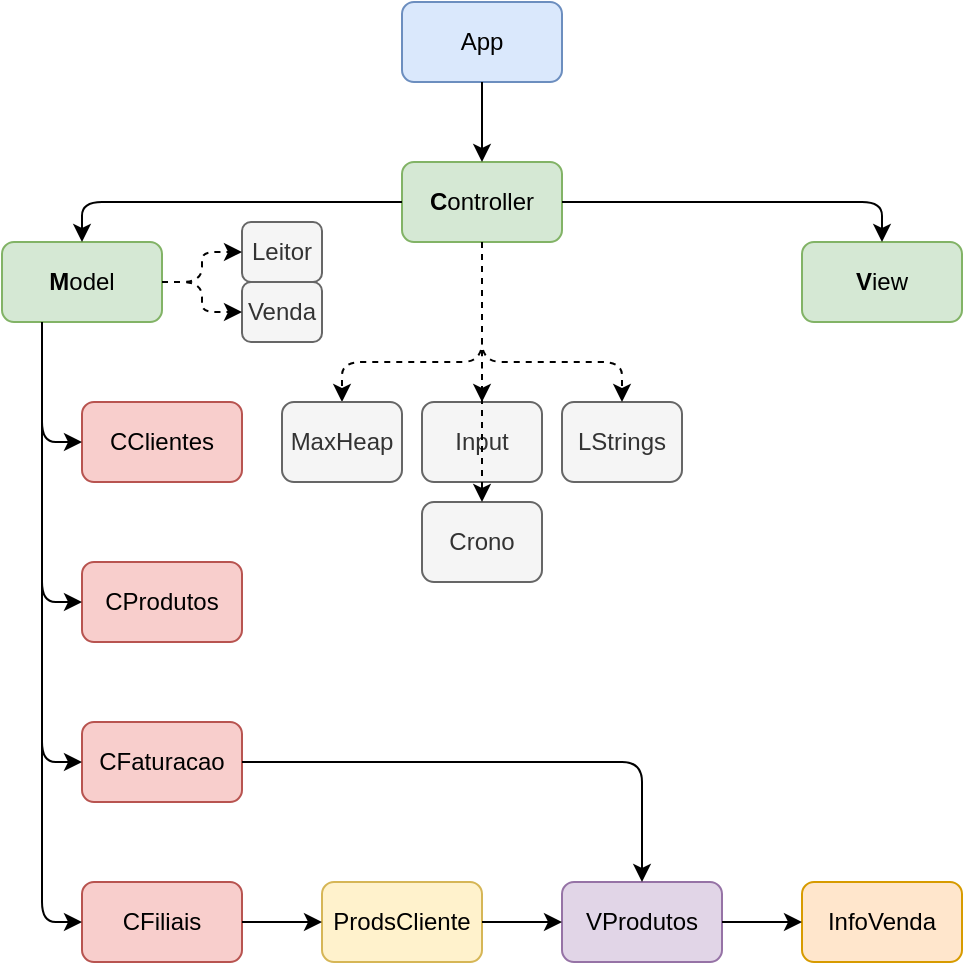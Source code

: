 <mxfile version="10.7.5" type="device"><diagram id="hxQffFZmeobHiTDtMPzD" name="Page-1"><mxGraphModel dx="1075" dy="771" grid="1" gridSize="10" guides="1" tooltips="1" connect="1" arrows="1" fold="1" page="1" pageScale="1" pageWidth="850" pageHeight="1100" math="0" shadow="0"><root><mxCell id="0"/><mxCell id="1" parent="0"/><mxCell id="TMR2SD_I6wuN0KfcTxtK-1" value="&lt;b&gt;V&lt;/b&gt;iew" style="rounded=1;whiteSpace=wrap;html=1;fillColor=#d5e8d4;strokeColor=#82b366;" parent="1" vertex="1"><mxGeometry x="560" y="120" width="80" height="40" as="geometry"/></mxCell><mxCell id="TMR2SD_I6wuN0KfcTxtK-2" value="&lt;b&gt;M&lt;/b&gt;odel" style="rounded=1;whiteSpace=wrap;html=1;fillColor=#d5e8d4;strokeColor=#82b366;" parent="1" vertex="1"><mxGeometry x="160" y="120" width="80" height="40" as="geometry"/></mxCell><mxCell id="TMR2SD_I6wuN0KfcTxtK-3" value="&lt;b&gt;C&lt;/b&gt;ontroller" style="rounded=1;whiteSpace=wrap;html=1;fillColor=#d5e8d4;strokeColor=#82b366;" parent="1" vertex="1"><mxGeometry x="360" y="80" width="80" height="40" as="geometry"/></mxCell><mxCell id="TMR2SD_I6wuN0KfcTxtK-4" value="App" style="rounded=1;whiteSpace=wrap;html=1;fillColor=#dae8fc;strokeColor=#6c8ebf;" parent="1" vertex="1"><mxGeometry x="360" width="80" height="40" as="geometry"/></mxCell><mxCell id="TMR2SD_I6wuN0KfcTxtK-5" value="" style="endArrow=classic;html=1;entryX=0.5;entryY=0;entryDx=0;entryDy=0;exitX=0.5;exitY=1;exitDx=0;exitDy=0;" parent="1" source="TMR2SD_I6wuN0KfcTxtK-4" target="TMR2SD_I6wuN0KfcTxtK-3" edge="1"><mxGeometry width="50" height="50" relative="1" as="geometry"><mxPoint x="240" y="230" as="sourcePoint"/><mxPoint x="290" y="180" as="targetPoint"/></mxGeometry></mxCell><mxCell id="TMR2SD_I6wuN0KfcTxtK-6" value="" style="endArrow=classic;html=1;exitX=0;exitY=0.5;exitDx=0;exitDy=0;" parent="1" source="TMR2SD_I6wuN0KfcTxtK-3" target="TMR2SD_I6wuN0KfcTxtK-2" edge="1"><mxGeometry width="50" height="50" relative="1" as="geometry"><mxPoint x="240" y="230" as="sourcePoint"/><mxPoint x="290" y="180" as="targetPoint"/><Array as="points"><mxPoint x="200" y="100"/></Array></mxGeometry></mxCell><mxCell id="TMR2SD_I6wuN0KfcTxtK-7" value="" style="endArrow=classic;html=1;exitX=1;exitY=0.5;exitDx=0;exitDy=0;entryX=0.5;entryY=0;entryDx=0;entryDy=0;" parent="1" source="TMR2SD_I6wuN0KfcTxtK-3" target="TMR2SD_I6wuN0KfcTxtK-1" edge="1"><mxGeometry width="50" height="50" relative="1" as="geometry"><mxPoint x="370" y="110" as="sourcePoint"/><mxPoint x="290" y="130" as="targetPoint"/><Array as="points"><mxPoint x="600" y="100"/></Array></mxGeometry></mxCell><mxCell id="TMR2SD_I6wuN0KfcTxtK-8" value="CClientes" style="rounded=1;whiteSpace=wrap;html=1;fillColor=#f8cecc;strokeColor=#b85450;" parent="1" vertex="1"><mxGeometry x="200" y="200" width="80" height="40" as="geometry"/></mxCell><mxCell id="TMR2SD_I6wuN0KfcTxtK-9" value="CProdutos" style="rounded=1;whiteSpace=wrap;html=1;fillColor=#f8cecc;strokeColor=#b85450;" parent="1" vertex="1"><mxGeometry x="200" y="280" width="80" height="40" as="geometry"/></mxCell><mxCell id="TMR2SD_I6wuN0KfcTxtK-10" value="CFaturacao" style="rounded=1;whiteSpace=wrap;html=1;fillColor=#f8cecc;strokeColor=#b85450;" parent="1" vertex="1"><mxGeometry x="200" y="360" width="80" height="40" as="geometry"/></mxCell><mxCell id="TMR2SD_I6wuN0KfcTxtK-11" value="CFiliais" style="rounded=1;whiteSpace=wrap;html=1;fillColor=#f8cecc;strokeColor=#b85450;" parent="1" vertex="1"><mxGeometry x="200" y="440" width="80" height="40" as="geometry"/></mxCell><mxCell id="TMR2SD_I6wuN0KfcTxtK-12" value="" style="endArrow=classic;html=1;exitX=0.25;exitY=1;exitDx=0;exitDy=0;entryX=0;entryY=0.5;entryDx=0;entryDy=0;" parent="1" source="TMR2SD_I6wuN0KfcTxtK-2" target="TMR2SD_I6wuN0KfcTxtK-8" edge="1"><mxGeometry width="50" height="50" relative="1" as="geometry"><mxPoint x="160" y="550" as="sourcePoint"/><mxPoint x="210" y="500" as="targetPoint"/><Array as="points"><mxPoint x="180" y="220"/></Array></mxGeometry></mxCell><mxCell id="TMR2SD_I6wuN0KfcTxtK-13" value="" style="endArrow=classic;html=1;exitX=0.25;exitY=1;exitDx=0;exitDy=0;entryX=0;entryY=0.5;entryDx=0;entryDy=0;" parent="1" source="TMR2SD_I6wuN0KfcTxtK-2" target="TMR2SD_I6wuN0KfcTxtK-9" edge="1"><mxGeometry width="50" height="50" relative="1" as="geometry"><mxPoint x="190" y="170" as="sourcePoint"/><mxPoint x="210" y="230" as="targetPoint"/><Array as="points"><mxPoint x="180" y="300"/></Array></mxGeometry></mxCell><mxCell id="TMR2SD_I6wuN0KfcTxtK-14" value="" style="endArrow=classic;html=1;exitX=0.25;exitY=1;exitDx=0;exitDy=0;entryX=0;entryY=0.5;entryDx=0;entryDy=0;" parent="1" source="TMR2SD_I6wuN0KfcTxtK-2" target="TMR2SD_I6wuN0KfcTxtK-10" edge="1"><mxGeometry width="50" height="50" relative="1" as="geometry"><mxPoint x="200" y="180" as="sourcePoint"/><mxPoint x="220" y="240" as="targetPoint"/><Array as="points"><mxPoint x="180" y="380"/></Array></mxGeometry></mxCell><mxCell id="TMR2SD_I6wuN0KfcTxtK-15" value="" style="endArrow=classic;html=1;exitX=0.25;exitY=1;exitDx=0;exitDy=0;entryX=0;entryY=0.5;entryDx=0;entryDy=0;" parent="1" source="TMR2SD_I6wuN0KfcTxtK-2" target="TMR2SD_I6wuN0KfcTxtK-11" edge="1"><mxGeometry width="50" height="50" relative="1" as="geometry"><mxPoint x="210" y="190" as="sourcePoint"/><mxPoint x="230" y="250" as="targetPoint"/><Array as="points"><mxPoint x="180" y="460"/></Array></mxGeometry></mxCell><mxCell id="TMR2SD_I6wuN0KfcTxtK-16" value="VProdutos" style="rounded=1;whiteSpace=wrap;html=1;fillColor=#e1d5e7;strokeColor=#9673a6;" parent="1" vertex="1"><mxGeometry x="440" y="440" width="80" height="40" as="geometry"/></mxCell><mxCell id="TMR2SD_I6wuN0KfcTxtK-17" value="InfoVenda" style="rounded=1;whiteSpace=wrap;html=1;fillColor=#ffe6cc;strokeColor=#d79b00;" parent="1" vertex="1"><mxGeometry x="560" y="440" width="80" height="40" as="geometry"/></mxCell><mxCell id="TMR2SD_I6wuN0KfcTxtK-18" value="ProdsCliente" style="rounded=1;whiteSpace=wrap;html=1;fillColor=#fff2cc;strokeColor=#d6b656;" parent="1" vertex="1"><mxGeometry x="320" y="440" width="80" height="40" as="geometry"/></mxCell><mxCell id="TMR2SD_I6wuN0KfcTxtK-19" value="" style="endArrow=classic;html=1;exitX=1;exitY=0.5;exitDx=0;exitDy=0;entryX=0;entryY=0.5;entryDx=0;entryDy=0;" parent="1" source="TMR2SD_I6wuN0KfcTxtK-11" target="TMR2SD_I6wuN0KfcTxtK-18" edge="1"><mxGeometry width="50" height="50" relative="1" as="geometry"><mxPoint x="160" y="550" as="sourcePoint"/><mxPoint x="210" y="500" as="targetPoint"/></mxGeometry></mxCell><mxCell id="TMR2SD_I6wuN0KfcTxtK-20" value="" style="endArrow=classic;html=1;exitX=1;exitY=0.5;exitDx=0;exitDy=0;entryX=0;entryY=0.5;entryDx=0;entryDy=0;" parent="1" source="TMR2SD_I6wuN0KfcTxtK-18" target="TMR2SD_I6wuN0KfcTxtK-16" edge="1"><mxGeometry width="50" height="50" relative="1" as="geometry"><mxPoint x="290" y="470" as="sourcePoint"/><mxPoint x="330" y="470" as="targetPoint"/></mxGeometry></mxCell><mxCell id="TMR2SD_I6wuN0KfcTxtK-21" value="" style="endArrow=classic;html=1;exitX=1;exitY=0.5;exitDx=0;exitDy=0;entryX=0;entryY=0.5;entryDx=0;entryDy=0;" parent="1" edge="1"><mxGeometry width="50" height="50" relative="1" as="geometry"><mxPoint x="520" y="460" as="sourcePoint"/><mxPoint x="560" y="460" as="targetPoint"/></mxGeometry></mxCell><mxCell id="TMR2SD_I6wuN0KfcTxtK-25" value="" style="endArrow=classic;html=1;exitX=1;exitY=0.5;exitDx=0;exitDy=0;entryX=0.5;entryY=0;entryDx=0;entryDy=0;" parent="1" target="TMR2SD_I6wuN0KfcTxtK-16" edge="1"><mxGeometry width="50" height="50" relative="1" as="geometry"><mxPoint x="280" y="380" as="sourcePoint"/><mxPoint x="320" y="380" as="targetPoint"/><Array as="points"><mxPoint x="480" y="380"/></Array></mxGeometry></mxCell><mxCell id="TMR2SD_I6wuN0KfcTxtK-27" value="" style="endArrow=classic;html=1;exitX=0.5;exitY=1;exitDx=0;exitDy=0;strokeColor=#000000;dashed=1;entryX=0.5;entryY=0;entryDx=0;entryDy=0;" parent="1" source="TMR2SD_I6wuN0KfcTxtK-3" target="TMR2SD_I6wuN0KfcTxtK-28" edge="1"><mxGeometry width="50" height="50" relative="1" as="geometry"><mxPoint x="400" y="160" as="sourcePoint"/><mxPoint x="400" y="200" as="targetPoint"/><Array as="points"><mxPoint x="400" y="180"/><mxPoint x="330" y="180"/></Array></mxGeometry></mxCell><mxCell id="TMR2SD_I6wuN0KfcTxtK-28" value="MaxHeap" style="rounded=1;whiteSpace=wrap;html=1;fillColor=#f5f5f5;strokeColor=#666666;fontColor=#333333;" parent="1" vertex="1"><mxGeometry x="300" y="200" width="60" height="40" as="geometry"/></mxCell><mxCell id="TMR2SD_I6wuN0KfcTxtK-29" value="" style="endArrow=classic;html=1;exitX=0.5;exitY=1;exitDx=0;exitDy=0;strokeColor=#000000;dashed=1;" parent="1" source="TMR2SD_I6wuN0KfcTxtK-3" edge="1"><mxGeometry width="50" height="50" relative="1" as="geometry"><mxPoint x="400" y="160" as="sourcePoint"/><mxPoint x="400" y="200" as="targetPoint"/><Array as="points"><mxPoint x="400" y="180"/><mxPoint x="400" y="200"/></Array></mxGeometry></mxCell><mxCell id="TMR2SD_I6wuN0KfcTxtK-31" value="Input" style="rounded=1;whiteSpace=wrap;html=1;fillColor=#f5f5f5;strokeColor=#666666;fontColor=#333333;" parent="1" vertex="1"><mxGeometry x="370" y="200" width="60" height="40" as="geometry"/></mxCell><mxCell id="TMR2SD_I6wuN0KfcTxtK-32" value="LStrings" style="rounded=1;whiteSpace=wrap;html=1;fillColor=#f5f5f5;strokeColor=#666666;fontColor=#333333;" parent="1" vertex="1"><mxGeometry x="440" y="200" width="60" height="40" as="geometry"/></mxCell><mxCell id="TMR2SD_I6wuN0KfcTxtK-33" value="" style="endArrow=classic;html=1;strokeColor=#000000;dashed=1;entryX=0.5;entryY=0;entryDx=0;entryDy=0;exitX=0.5;exitY=1;exitDx=0;exitDy=0;" parent="1" source="TMR2SD_I6wuN0KfcTxtK-3" target="TMR2SD_I6wuN0KfcTxtK-32" edge="1"><mxGeometry width="50" height="50" relative="1" as="geometry"><mxPoint x="400" y="160" as="sourcePoint"/><mxPoint x="350" y="210" as="targetPoint"/><Array as="points"><mxPoint x="400" y="180"/><mxPoint x="470" y="180"/></Array></mxGeometry></mxCell><mxCell id="TMR2SD_I6wuN0KfcTxtK-34" value="Crono" style="rounded=1;whiteSpace=wrap;html=1;fillColor=#f5f5f5;strokeColor=#666666;fontColor=#333333;" parent="1" vertex="1"><mxGeometry x="370" y="250" width="60" height="40" as="geometry"/></mxCell><mxCell id="TMR2SD_I6wuN0KfcTxtK-37" value="" style="endArrow=classic;html=1;strokeColor=#000000;dashed=1;entryX=0.5;entryY=0;entryDx=0;entryDy=0;exitX=0.5;exitY=1;exitDx=0;exitDy=0;" parent="1" source="TMR2SD_I6wuN0KfcTxtK-3" target="TMR2SD_I6wuN0KfcTxtK-34" edge="1"><mxGeometry width="50" height="50" relative="1" as="geometry"><mxPoint x="340" y="130" as="sourcePoint"/><mxPoint x="370" y="200" as="targetPoint"/><Array as="points"><mxPoint x="400" y="180"/></Array></mxGeometry></mxCell><mxCell id="TMR2SD_I6wuN0KfcTxtK-39" value="Leitor" style="rounded=1;whiteSpace=wrap;html=1;fillColor=#f5f5f5;strokeColor=#666666;fontColor=#333333;" parent="1" vertex="1"><mxGeometry x="280" y="110" width="40" height="30" as="geometry"/></mxCell><mxCell id="TMR2SD_I6wuN0KfcTxtK-40" value="" style="endArrow=classic;html=1;strokeColor=#000000;dashed=1;exitX=1;exitY=0.5;exitDx=0;exitDy=0;entryX=0;entryY=0.5;entryDx=0;entryDy=0;" parent="1" source="TMR2SD_I6wuN0KfcTxtK-2" target="TMR2SD_I6wuN0KfcTxtK-39" edge="1"><mxGeometry width="50" height="50" relative="1" as="geometry"><mxPoint x="410" y="130" as="sourcePoint"/><mxPoint x="250" y="170" as="targetPoint"/><Array as="points"><mxPoint x="260" y="140"/><mxPoint x="260" y="125"/></Array></mxGeometry></mxCell><mxCell id="byZ5g8QJfQOotMnN0fR_-3" value="Venda" style="rounded=1;whiteSpace=wrap;html=1;fillColor=#f5f5f5;strokeColor=#666666;fontColor=#333333;" vertex="1" parent="1"><mxGeometry x="280" y="140" width="40" height="30" as="geometry"/></mxCell><mxCell id="byZ5g8QJfQOotMnN0fR_-4" value="" style="endArrow=classic;html=1;strokeColor=#000000;dashed=1;exitX=1;exitY=0.5;exitDx=0;exitDy=0;entryX=0;entryY=0.5;entryDx=0;entryDy=0;" edge="1" parent="1" source="TMR2SD_I6wuN0KfcTxtK-2" target="byZ5g8QJfQOotMnN0fR_-3"><mxGeometry width="50" height="50" relative="1" as="geometry"><mxPoint x="250" y="150" as="sourcePoint"/><mxPoint x="290" y="135.2" as="targetPoint"/><Array as="points"><mxPoint x="260" y="140"/><mxPoint x="260" y="155"/></Array></mxGeometry></mxCell></root></mxGraphModel></diagram></mxfile>